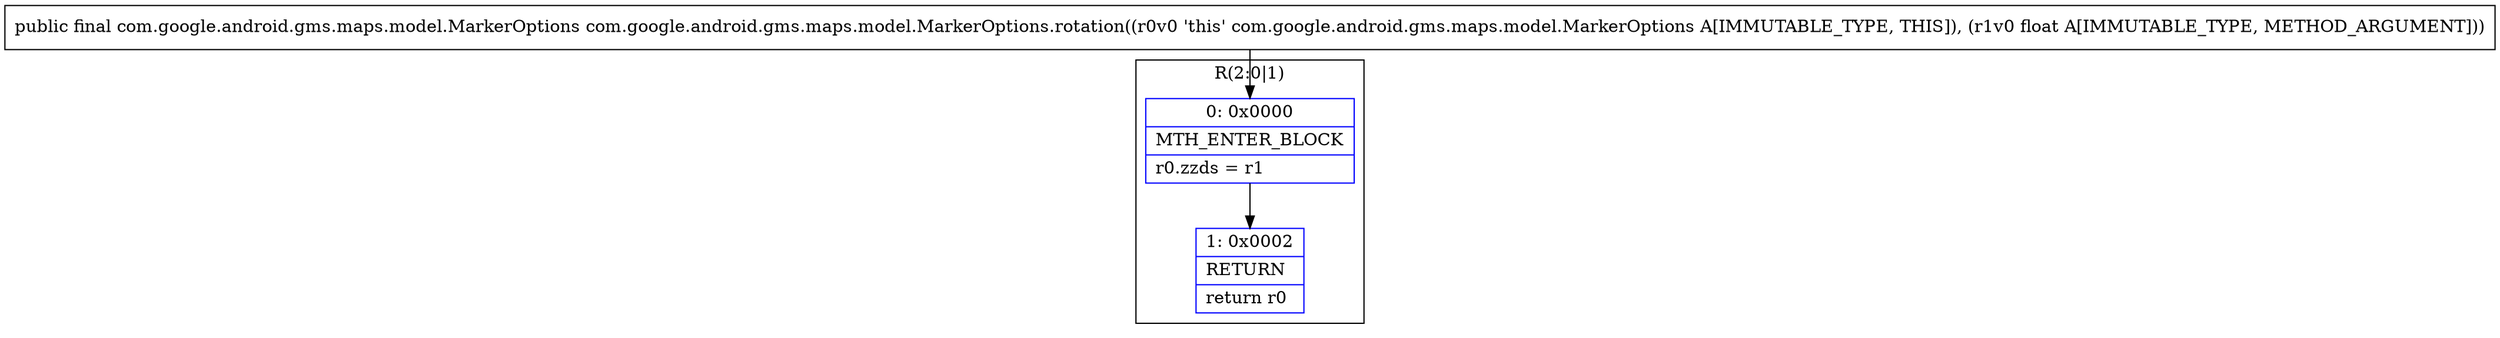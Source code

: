 digraph "CFG forcom.google.android.gms.maps.model.MarkerOptions.rotation(F)Lcom\/google\/android\/gms\/maps\/model\/MarkerOptions;" {
subgraph cluster_Region_317193600 {
label = "R(2:0|1)";
node [shape=record,color=blue];
Node_0 [shape=record,label="{0\:\ 0x0000|MTH_ENTER_BLOCK\l|r0.zzds = r1\l}"];
Node_1 [shape=record,label="{1\:\ 0x0002|RETURN\l|return r0\l}"];
}
MethodNode[shape=record,label="{public final com.google.android.gms.maps.model.MarkerOptions com.google.android.gms.maps.model.MarkerOptions.rotation((r0v0 'this' com.google.android.gms.maps.model.MarkerOptions A[IMMUTABLE_TYPE, THIS]), (r1v0 float A[IMMUTABLE_TYPE, METHOD_ARGUMENT])) }"];
MethodNode -> Node_0;
Node_0 -> Node_1;
}

